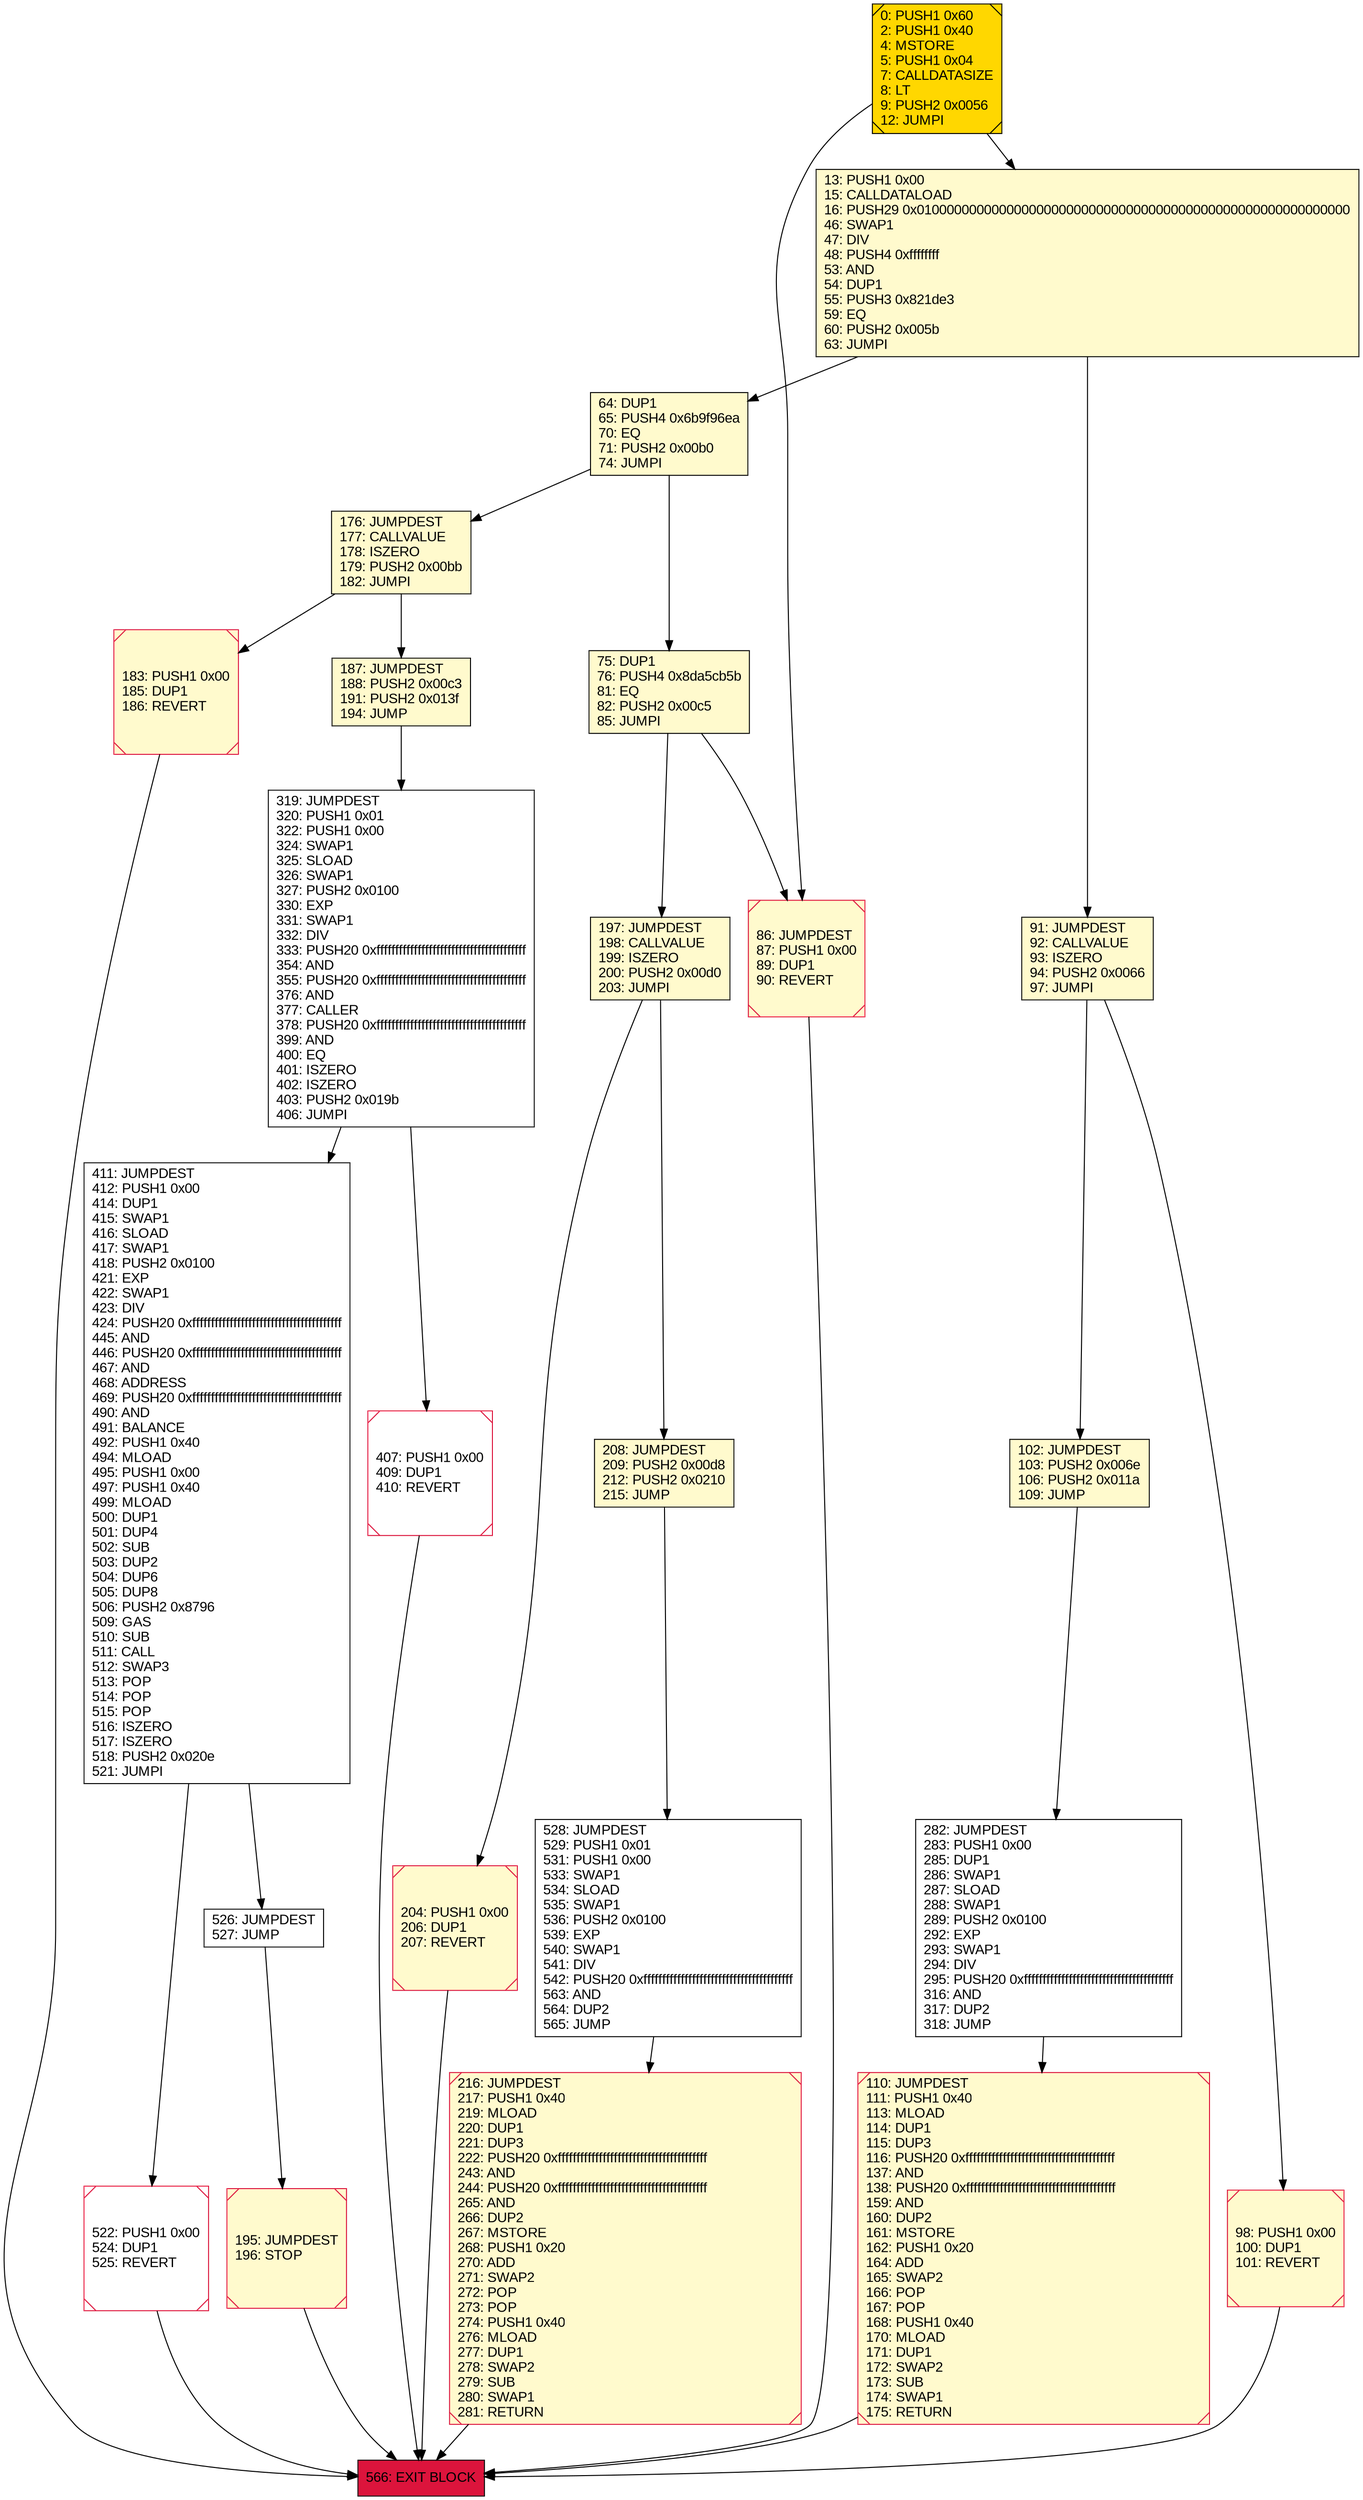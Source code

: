 digraph G {
bgcolor=transparent rankdir=UD;
node [shape=box style=filled color=black fillcolor=white fontname=arial fontcolor=black];
102 [label="102: JUMPDEST\l103: PUSH2 0x006e\l106: PUSH2 0x011a\l109: JUMP\l" fillcolor=lemonchiffon ];
75 [label="75: DUP1\l76: PUSH4 0x8da5cb5b\l81: EQ\l82: PUSH2 0x00c5\l85: JUMPI\l" fillcolor=lemonchiffon ];
98 [label="98: PUSH1 0x00\l100: DUP1\l101: REVERT\l" fillcolor=lemonchiffon shape=Msquare color=crimson ];
13 [label="13: PUSH1 0x00\l15: CALLDATALOAD\l16: PUSH29 0x0100000000000000000000000000000000000000000000000000000000\l46: SWAP1\l47: DIV\l48: PUSH4 0xffffffff\l53: AND\l54: DUP1\l55: PUSH3 0x821de3\l59: EQ\l60: PUSH2 0x005b\l63: JUMPI\l" fillcolor=lemonchiffon ];
216 [label="216: JUMPDEST\l217: PUSH1 0x40\l219: MLOAD\l220: DUP1\l221: DUP3\l222: PUSH20 0xffffffffffffffffffffffffffffffffffffffff\l243: AND\l244: PUSH20 0xffffffffffffffffffffffffffffffffffffffff\l265: AND\l266: DUP2\l267: MSTORE\l268: PUSH1 0x20\l270: ADD\l271: SWAP2\l272: POP\l273: POP\l274: PUSH1 0x40\l276: MLOAD\l277: DUP1\l278: SWAP2\l279: SUB\l280: SWAP1\l281: RETURN\l" fillcolor=lemonchiffon shape=Msquare color=crimson ];
528 [label="528: JUMPDEST\l529: PUSH1 0x01\l531: PUSH1 0x00\l533: SWAP1\l534: SLOAD\l535: SWAP1\l536: PUSH2 0x0100\l539: EXP\l540: SWAP1\l541: DIV\l542: PUSH20 0xffffffffffffffffffffffffffffffffffffffff\l563: AND\l564: DUP2\l565: JUMP\l" ];
64 [label="64: DUP1\l65: PUSH4 0x6b9f96ea\l70: EQ\l71: PUSH2 0x00b0\l74: JUMPI\l" fillcolor=lemonchiffon ];
197 [label="197: JUMPDEST\l198: CALLVALUE\l199: ISZERO\l200: PUSH2 0x00d0\l203: JUMPI\l" fillcolor=lemonchiffon ];
86 [label="86: JUMPDEST\l87: PUSH1 0x00\l89: DUP1\l90: REVERT\l" fillcolor=lemonchiffon shape=Msquare color=crimson ];
183 [label="183: PUSH1 0x00\l185: DUP1\l186: REVERT\l" fillcolor=lemonchiffon shape=Msquare color=crimson ];
195 [label="195: JUMPDEST\l196: STOP\l" fillcolor=lemonchiffon shape=Msquare color=crimson ];
187 [label="187: JUMPDEST\l188: PUSH2 0x00c3\l191: PUSH2 0x013f\l194: JUMP\l" fillcolor=lemonchiffon ];
411 [label="411: JUMPDEST\l412: PUSH1 0x00\l414: DUP1\l415: SWAP1\l416: SLOAD\l417: SWAP1\l418: PUSH2 0x0100\l421: EXP\l422: SWAP1\l423: DIV\l424: PUSH20 0xffffffffffffffffffffffffffffffffffffffff\l445: AND\l446: PUSH20 0xffffffffffffffffffffffffffffffffffffffff\l467: AND\l468: ADDRESS\l469: PUSH20 0xffffffffffffffffffffffffffffffffffffffff\l490: AND\l491: BALANCE\l492: PUSH1 0x40\l494: MLOAD\l495: PUSH1 0x00\l497: PUSH1 0x40\l499: MLOAD\l500: DUP1\l501: DUP4\l502: SUB\l503: DUP2\l504: DUP6\l505: DUP8\l506: PUSH2 0x8796\l509: GAS\l510: SUB\l511: CALL\l512: SWAP3\l513: POP\l514: POP\l515: POP\l516: ISZERO\l517: ISZERO\l518: PUSH2 0x020e\l521: JUMPI\l" ];
91 [label="91: JUMPDEST\l92: CALLVALUE\l93: ISZERO\l94: PUSH2 0x0066\l97: JUMPI\l" fillcolor=lemonchiffon ];
522 [label="522: PUSH1 0x00\l524: DUP1\l525: REVERT\l" shape=Msquare color=crimson ];
282 [label="282: JUMPDEST\l283: PUSH1 0x00\l285: DUP1\l286: SWAP1\l287: SLOAD\l288: SWAP1\l289: PUSH2 0x0100\l292: EXP\l293: SWAP1\l294: DIV\l295: PUSH20 0xffffffffffffffffffffffffffffffffffffffff\l316: AND\l317: DUP2\l318: JUMP\l" ];
204 [label="204: PUSH1 0x00\l206: DUP1\l207: REVERT\l" fillcolor=lemonchiffon shape=Msquare color=crimson ];
176 [label="176: JUMPDEST\l177: CALLVALUE\l178: ISZERO\l179: PUSH2 0x00bb\l182: JUMPI\l" fillcolor=lemonchiffon ];
319 [label="319: JUMPDEST\l320: PUSH1 0x01\l322: PUSH1 0x00\l324: SWAP1\l325: SLOAD\l326: SWAP1\l327: PUSH2 0x0100\l330: EXP\l331: SWAP1\l332: DIV\l333: PUSH20 0xffffffffffffffffffffffffffffffffffffffff\l354: AND\l355: PUSH20 0xffffffffffffffffffffffffffffffffffffffff\l376: AND\l377: CALLER\l378: PUSH20 0xffffffffffffffffffffffffffffffffffffffff\l399: AND\l400: EQ\l401: ISZERO\l402: ISZERO\l403: PUSH2 0x019b\l406: JUMPI\l" ];
0 [label="0: PUSH1 0x60\l2: PUSH1 0x40\l4: MSTORE\l5: PUSH1 0x04\l7: CALLDATASIZE\l8: LT\l9: PUSH2 0x0056\l12: JUMPI\l" fillcolor=lemonchiffon shape=Msquare fillcolor=gold ];
208 [label="208: JUMPDEST\l209: PUSH2 0x00d8\l212: PUSH2 0x0210\l215: JUMP\l" fillcolor=lemonchiffon ];
566 [label="566: EXIT BLOCK\l" fillcolor=crimson ];
407 [label="407: PUSH1 0x00\l409: DUP1\l410: REVERT\l" shape=Msquare color=crimson ];
526 [label="526: JUMPDEST\l527: JUMP\l" ];
110 [label="110: JUMPDEST\l111: PUSH1 0x40\l113: MLOAD\l114: DUP1\l115: DUP3\l116: PUSH20 0xffffffffffffffffffffffffffffffffffffffff\l137: AND\l138: PUSH20 0xffffffffffffffffffffffffffffffffffffffff\l159: AND\l160: DUP2\l161: MSTORE\l162: PUSH1 0x20\l164: ADD\l165: SWAP2\l166: POP\l167: POP\l168: PUSH1 0x40\l170: MLOAD\l171: DUP1\l172: SWAP2\l173: SUB\l174: SWAP1\l175: RETURN\l" fillcolor=lemonchiffon shape=Msquare color=crimson ];
407 -> 566;
13 -> 64;
528 -> 216;
411 -> 522;
110 -> 566;
64 -> 75;
75 -> 197;
319 -> 411;
75 -> 86;
282 -> 110;
319 -> 407;
411 -> 526;
204 -> 566;
522 -> 566;
64 -> 176;
183 -> 566;
13 -> 91;
195 -> 566;
0 -> 86;
197 -> 204;
86 -> 566;
91 -> 102;
91 -> 98;
102 -> 282;
526 -> 195;
176 -> 187;
187 -> 319;
98 -> 566;
0 -> 13;
176 -> 183;
208 -> 528;
216 -> 566;
197 -> 208;
}